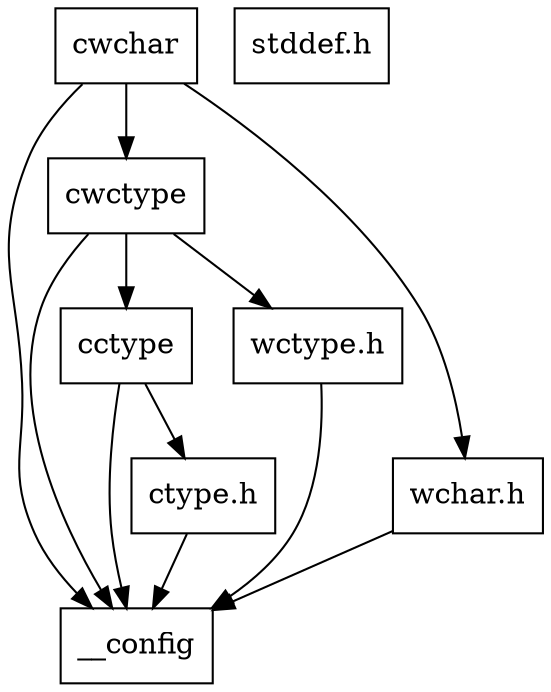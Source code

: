 digraph "dependencies" {
  header_1 [ shape="box", label="cwchar"];
  header_2 [ shape="box", label="__config"];
  header_11 [ shape="box", label="cwctype"];
  header_12 [ shape="box", label="cctype"];
  header_13 [ shape="box", label="ctype.h"];
  header_23 [ shape="box", label="wctype.h"];
  header_27 [ shape="box", label="wchar.h"];
  header_32 [ shape="box", label="stddef.h"];
  header_13 -> header_2;
  header_1 -> header_2;
  header_1 -> header_11;
  header_1 -> header_27;
  header_11 -> header_2;
  header_11 -> header_12;
  header_11 -> header_23;
  header_27 -> header_2;
  header_12 -> header_2;
  header_12 -> header_13;
  header_23 -> header_2;
}